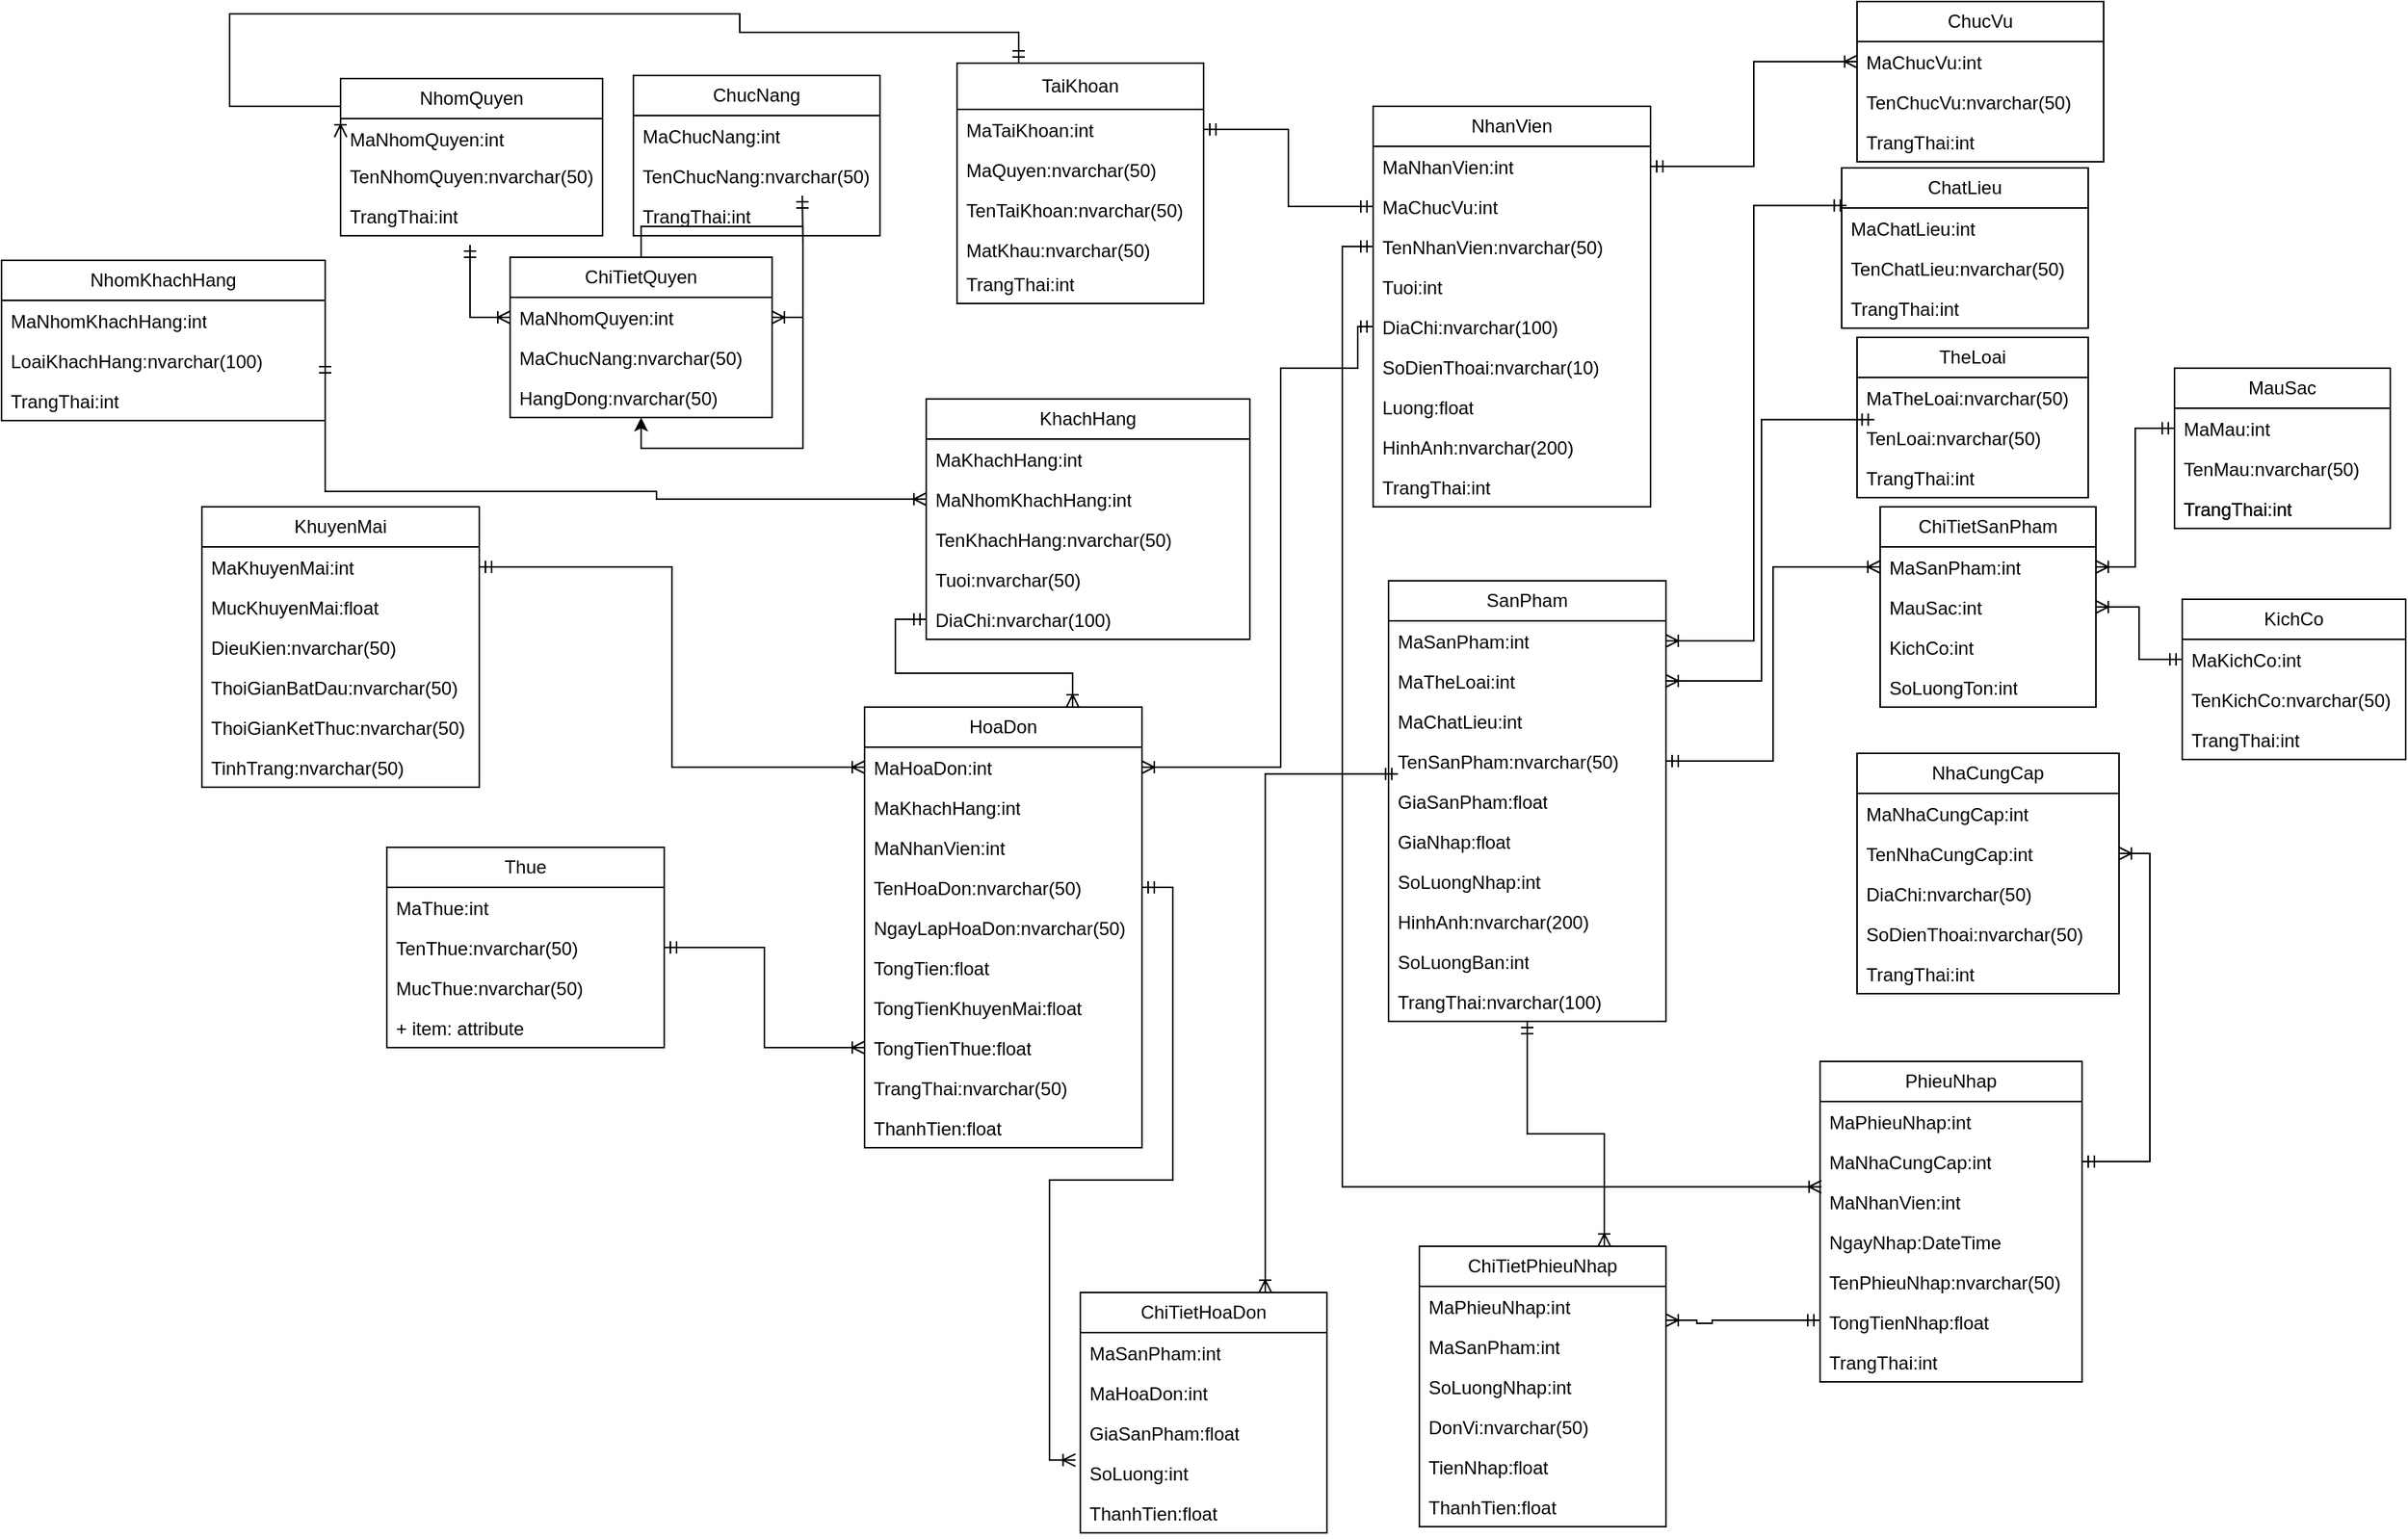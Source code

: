 <mxfile version="21.8.2" type="github">
  <diagram name="Trang-1" id="ebLVP_EeFep824AZLhWY">
    <mxGraphModel dx="1006" dy="559" grid="1" gridSize="10" guides="1" tooltips="1" connect="1" arrows="1" fold="1" page="1" pageScale="1" pageWidth="827" pageHeight="1169" math="0" shadow="0">
      <root>
        <mxCell id="0" />
        <mxCell id="1" parent="0" />
        <mxCell id="6RFZDff2Cd3n8iW6gW3c-8" value="NhomQuyen" style="swimlane;fontStyle=0;childLayout=stackLayout;horizontal=1;startSize=26;fillColor=none;horizontalStack=0;resizeParent=1;resizeParentMax=0;resizeLast=0;collapsible=1;marginBottom=0;whiteSpace=wrap;html=1;" parent="1" vertex="1">
          <mxGeometry x="520" y="52" width="170" height="102" as="geometry" />
        </mxCell>
        <mxCell id="6RFZDff2Cd3n8iW6gW3c-9" value="MaNhomQuyen:int" style="text;strokeColor=none;fillColor=none;align=left;verticalAlign=top;spacingLeft=4;spacingRight=4;overflow=hidden;rotatable=0;points=[[0,0.5],[1,0.5]];portConstraint=eastwest;whiteSpace=wrap;html=1;" parent="6RFZDff2Cd3n8iW6gW3c-8" vertex="1">
          <mxGeometry y="26" width="170" height="24" as="geometry" />
        </mxCell>
        <mxCell id="6RFZDff2Cd3n8iW6gW3c-10" value="TenNhomQuyen:nvarchar(50)" style="text;strokeColor=none;fillColor=none;align=left;verticalAlign=top;spacingLeft=4;spacingRight=4;overflow=hidden;rotatable=0;points=[[0,0.5],[1,0.5]];portConstraint=eastwest;whiteSpace=wrap;html=1;" parent="6RFZDff2Cd3n8iW6gW3c-8" vertex="1">
          <mxGeometry y="50" width="170" height="26" as="geometry" />
        </mxCell>
        <mxCell id="V6g9PhahtnZlQAdmNHOX-13" value="TrangThai:int" style="text;strokeColor=none;fillColor=none;align=left;verticalAlign=top;spacingLeft=4;spacingRight=4;overflow=hidden;rotatable=0;points=[[0,0.5],[1,0.5]];portConstraint=eastwest;whiteSpace=wrap;html=1;" vertex="1" parent="6RFZDff2Cd3n8iW6gW3c-8">
          <mxGeometry y="76" width="170" height="26" as="geometry" />
        </mxCell>
        <mxCell id="6RFZDff2Cd3n8iW6gW3c-12" value="ChucNang" style="swimlane;fontStyle=0;childLayout=stackLayout;horizontal=1;startSize=26;fillColor=none;horizontalStack=0;resizeParent=1;resizeParentMax=0;resizeLast=0;collapsible=1;marginBottom=0;whiteSpace=wrap;html=1;" parent="1" vertex="1">
          <mxGeometry x="710" y="50" width="160" height="104" as="geometry" />
        </mxCell>
        <mxCell id="6RFZDff2Cd3n8iW6gW3c-13" value="MaChucNang:int" style="text;strokeColor=none;fillColor=none;align=left;verticalAlign=top;spacingLeft=4;spacingRight=4;overflow=hidden;rotatable=0;points=[[0,0.5],[1,0.5]];portConstraint=eastwest;whiteSpace=wrap;html=1;" parent="6RFZDff2Cd3n8iW6gW3c-12" vertex="1">
          <mxGeometry y="26" width="160" height="26" as="geometry" />
        </mxCell>
        <mxCell id="6RFZDff2Cd3n8iW6gW3c-14" value="TenChucNang:nvarchar(50)" style="text;strokeColor=none;fillColor=none;align=left;verticalAlign=top;spacingLeft=4;spacingRight=4;overflow=hidden;rotatable=0;points=[[0,0.5],[1,0.5]];portConstraint=eastwest;whiteSpace=wrap;html=1;" parent="6RFZDff2Cd3n8iW6gW3c-12" vertex="1">
          <mxGeometry y="52" width="160" height="26" as="geometry" />
        </mxCell>
        <mxCell id="V6g9PhahtnZlQAdmNHOX-12" value="TrangThai:int" style="text;strokeColor=none;fillColor=none;align=left;verticalAlign=top;spacingLeft=4;spacingRight=4;overflow=hidden;rotatable=0;points=[[0,0.5],[1,0.5]];portConstraint=eastwest;whiteSpace=wrap;html=1;" vertex="1" parent="6RFZDff2Cd3n8iW6gW3c-12">
          <mxGeometry y="78" width="160" height="26" as="geometry" />
        </mxCell>
        <mxCell id="6RFZDff2Cd3n8iW6gW3c-16" value="ChiTietQuyen" style="swimlane;fontStyle=0;childLayout=stackLayout;horizontal=1;startSize=26;fillColor=none;horizontalStack=0;resizeParent=1;resizeParentMax=0;resizeLast=0;collapsible=1;marginBottom=0;whiteSpace=wrap;html=1;" parent="1" vertex="1">
          <mxGeometry x="630" y="168" width="170" height="104" as="geometry" />
        </mxCell>
        <mxCell id="6RFZDff2Cd3n8iW6gW3c-17" value="MaNhomQuyen:int" style="text;strokeColor=none;fillColor=none;align=left;verticalAlign=top;spacingLeft=4;spacingRight=4;overflow=hidden;rotatable=0;points=[[0,0.5],[1,0.5]];portConstraint=eastwest;whiteSpace=wrap;html=1;" parent="6RFZDff2Cd3n8iW6gW3c-16" vertex="1">
          <mxGeometry y="26" width="170" height="26" as="geometry" />
        </mxCell>
        <mxCell id="6RFZDff2Cd3n8iW6gW3c-18" value="MaChucNang:nvarchar(50)" style="text;strokeColor=none;fillColor=none;align=left;verticalAlign=top;spacingLeft=4;spacingRight=4;overflow=hidden;rotatable=0;points=[[0,0.5],[1,0.5]];portConstraint=eastwest;whiteSpace=wrap;html=1;" parent="6RFZDff2Cd3n8iW6gW3c-16" vertex="1">
          <mxGeometry y="52" width="170" height="26" as="geometry" />
        </mxCell>
        <mxCell id="uHs2JWFgq39b8XywON-e-51" value="HangDong:nvarchar(50)" style="text;strokeColor=none;fillColor=none;align=left;verticalAlign=top;spacingLeft=4;spacingRight=4;overflow=hidden;rotatable=0;points=[[0,0.5],[1,0.5]];portConstraint=eastwest;whiteSpace=wrap;html=1;" parent="6RFZDff2Cd3n8iW6gW3c-16" vertex="1">
          <mxGeometry y="78" width="170" height="26" as="geometry" />
        </mxCell>
        <mxCell id="6RFZDff2Cd3n8iW6gW3c-22" style="edgeStyle=orthogonalEdgeStyle;rounded=0;orthogonalLoop=1;jettySize=auto;html=1;exitX=0;exitY=0.5;exitDx=0;exitDy=0;startArrow=ERoneToMany;startFill=0;endArrow=ERmandOne;endFill=0;" parent="1" source="6RFZDff2Cd3n8iW6gW3c-17" edge="1">
          <mxGeometry relative="1" as="geometry">
            <mxPoint x="604" y="160" as="targetPoint" />
            <Array as="points">
              <mxPoint x="604" y="207" />
            </Array>
          </mxGeometry>
        </mxCell>
        <mxCell id="6RFZDff2Cd3n8iW6gW3c-23" style="edgeStyle=orthogonalEdgeStyle;rounded=0;orthogonalLoop=1;jettySize=auto;html=1;exitX=1;exitY=0.5;exitDx=0;exitDy=0;entryX=0.685;entryY=1;entryDx=0;entryDy=0;entryPerimeter=0;endArrow=ERmandOne;endFill=0;startArrow=ERoneToMany;startFill=0;" parent="1" source="6RFZDff2Cd3n8iW6gW3c-17" target="6RFZDff2Cd3n8iW6gW3c-14" edge="1">
          <mxGeometry relative="1" as="geometry" />
        </mxCell>
        <mxCell id="6RFZDff2Cd3n8iW6gW3c-29" value="TaiKhoan" style="swimlane;fontStyle=0;childLayout=stackLayout;horizontal=1;startSize=30;fillColor=none;horizontalStack=0;resizeParent=1;resizeParentMax=0;resizeLast=0;collapsible=1;marginBottom=0;whiteSpace=wrap;html=1;" parent="1" vertex="1">
          <mxGeometry x="920" y="42" width="160" height="156" as="geometry" />
        </mxCell>
        <mxCell id="6RFZDff2Cd3n8iW6gW3c-30" value="MaTaiKhoan:int" style="text;strokeColor=none;fillColor=none;align=left;verticalAlign=top;spacingLeft=4;spacingRight=4;overflow=hidden;rotatable=0;points=[[0,0.5],[1,0.5]];portConstraint=eastwest;whiteSpace=wrap;html=1;" parent="6RFZDff2Cd3n8iW6gW3c-29" vertex="1">
          <mxGeometry y="30" width="160" height="26" as="geometry" />
        </mxCell>
        <mxCell id="6RFZDff2Cd3n8iW6gW3c-34" value="MaQuyen:nvarchar(50)" style="text;strokeColor=none;fillColor=none;align=left;verticalAlign=top;spacingLeft=4;spacingRight=4;overflow=hidden;rotatable=0;points=[[0,0.5],[1,0.5]];portConstraint=eastwest;whiteSpace=wrap;html=1;" parent="6RFZDff2Cd3n8iW6gW3c-29" vertex="1">
          <mxGeometry y="56" width="160" height="26" as="geometry" />
        </mxCell>
        <mxCell id="6RFZDff2Cd3n8iW6gW3c-32" value="TenTaiKhoan:nvarchar(50)" style="text;strokeColor=none;fillColor=none;align=left;verticalAlign=top;spacingLeft=4;spacingRight=4;overflow=hidden;rotatable=0;points=[[0,0.5],[1,0.5]];portConstraint=eastwest;whiteSpace=wrap;html=1;" parent="6RFZDff2Cd3n8iW6gW3c-29" vertex="1">
          <mxGeometry y="82" width="160" height="26" as="geometry" />
        </mxCell>
        <mxCell id="6RFZDff2Cd3n8iW6gW3c-31" value="MatKhau:nvarchar(50)" style="text;strokeColor=none;fillColor=none;align=left;verticalAlign=top;spacingLeft=4;spacingRight=4;overflow=hidden;rotatable=0;points=[[0,0.5],[1,0.5]];portConstraint=eastwest;whiteSpace=wrap;html=1;" parent="6RFZDff2Cd3n8iW6gW3c-29" vertex="1">
          <mxGeometry y="108" width="160" height="22" as="geometry" />
        </mxCell>
        <mxCell id="6RFZDff2Cd3n8iW6gW3c-33" value="TrangThai:int" style="text;strokeColor=none;fillColor=none;align=left;verticalAlign=top;spacingLeft=4;spacingRight=4;overflow=hidden;rotatable=0;points=[[0,0.5],[1,0.5]];portConstraint=eastwest;whiteSpace=wrap;html=1;" parent="6RFZDff2Cd3n8iW6gW3c-29" vertex="1">
          <mxGeometry y="130" width="160" height="26" as="geometry" />
        </mxCell>
        <mxCell id="6RFZDff2Cd3n8iW6gW3c-35" style="edgeStyle=orthogonalEdgeStyle;rounded=0;orthogonalLoop=1;jettySize=auto;html=1;exitX=0;exitY=0.5;exitDx=0;exitDy=0;entryX=0.25;entryY=0;entryDx=0;entryDy=0;endArrow=ERmandOne;endFill=0;startArrow=ERoneToMany;startFill=0;" parent="1" source="6RFZDff2Cd3n8iW6gW3c-9" target="6RFZDff2Cd3n8iW6gW3c-29" edge="1">
          <mxGeometry relative="1" as="geometry">
            <Array as="points">
              <mxPoint x="448" y="70" />
              <mxPoint x="448" y="10" />
              <mxPoint x="779" y="10" />
              <mxPoint x="779" y="22" />
              <mxPoint x="960" y="22" />
            </Array>
          </mxGeometry>
        </mxCell>
        <mxCell id="6RFZDff2Cd3n8iW6gW3c-36" value="NhanVien" style="swimlane;fontStyle=0;childLayout=stackLayout;horizontal=1;startSize=26;fillColor=none;horizontalStack=0;resizeParent=1;resizeParentMax=0;resizeLast=0;collapsible=1;marginBottom=0;whiteSpace=wrap;html=1;" parent="1" vertex="1">
          <mxGeometry x="1190" y="70" width="180" height="260" as="geometry" />
        </mxCell>
        <mxCell id="6RFZDff2Cd3n8iW6gW3c-37" value="MaNhanVien:int" style="text;strokeColor=none;fillColor=none;align=left;verticalAlign=top;spacingLeft=4;spacingRight=4;overflow=hidden;rotatable=0;points=[[0,0.5],[1,0.5]];portConstraint=eastwest;whiteSpace=wrap;html=1;" parent="6RFZDff2Cd3n8iW6gW3c-36" vertex="1">
          <mxGeometry y="26" width="180" height="26" as="geometry" />
        </mxCell>
        <mxCell id="6RFZDff2Cd3n8iW6gW3c-48" value="MaChucVu:int" style="text;strokeColor=none;fillColor=none;align=left;verticalAlign=top;spacingLeft=4;spacingRight=4;overflow=hidden;rotatable=0;points=[[0,0.5],[1,0.5]];portConstraint=eastwest;whiteSpace=wrap;html=1;" parent="6RFZDff2Cd3n8iW6gW3c-36" vertex="1">
          <mxGeometry y="52" width="180" height="26" as="geometry" />
        </mxCell>
        <mxCell id="6RFZDff2Cd3n8iW6gW3c-39" value="TenNhanVien:nvarchar(50)" style="text;strokeColor=none;fillColor=none;align=left;verticalAlign=top;spacingLeft=4;spacingRight=4;overflow=hidden;rotatable=0;points=[[0,0.5],[1,0.5]];portConstraint=eastwest;whiteSpace=wrap;html=1;" parent="6RFZDff2Cd3n8iW6gW3c-36" vertex="1">
          <mxGeometry y="78" width="180" height="26" as="geometry" />
        </mxCell>
        <mxCell id="6RFZDff2Cd3n8iW6gW3c-40" value="Tuoi:int" style="text;strokeColor=none;fillColor=none;align=left;verticalAlign=top;spacingLeft=4;spacingRight=4;overflow=hidden;rotatable=0;points=[[0,0.5],[1,0.5]];portConstraint=eastwest;whiteSpace=wrap;html=1;" parent="6RFZDff2Cd3n8iW6gW3c-36" vertex="1">
          <mxGeometry y="104" width="180" height="26" as="geometry" />
        </mxCell>
        <mxCell id="6RFZDff2Cd3n8iW6gW3c-41" value="DiaChi:nvarchar(100)" style="text;strokeColor=none;fillColor=none;align=left;verticalAlign=top;spacingLeft=4;spacingRight=4;overflow=hidden;rotatable=0;points=[[0,0.5],[1,0.5]];portConstraint=eastwest;whiteSpace=wrap;html=1;" parent="6RFZDff2Cd3n8iW6gW3c-36" vertex="1">
          <mxGeometry y="130" width="180" height="26" as="geometry" />
        </mxCell>
        <mxCell id="6RFZDff2Cd3n8iW6gW3c-42" value="SoDienThoai:nvarchar(10)" style="text;strokeColor=none;fillColor=none;align=left;verticalAlign=top;spacingLeft=4;spacingRight=4;overflow=hidden;rotatable=0;points=[[0,0.5],[1,0.5]];portConstraint=eastwest;whiteSpace=wrap;html=1;" parent="6RFZDff2Cd3n8iW6gW3c-36" vertex="1">
          <mxGeometry y="156" width="180" height="26" as="geometry" />
        </mxCell>
        <mxCell id="6RFZDff2Cd3n8iW6gW3c-43" value="Luong:float" style="text;strokeColor=none;fillColor=none;align=left;verticalAlign=top;spacingLeft=4;spacingRight=4;overflow=hidden;rotatable=0;points=[[0,0.5],[1,0.5]];portConstraint=eastwest;whiteSpace=wrap;html=1;" parent="6RFZDff2Cd3n8iW6gW3c-36" vertex="1">
          <mxGeometry y="182" width="180" height="26" as="geometry" />
        </mxCell>
        <mxCell id="uHs2JWFgq39b8XywON-e-56" value="HinhAnh:nvarchar(200)" style="text;strokeColor=none;fillColor=none;align=left;verticalAlign=top;spacingLeft=4;spacingRight=4;overflow=hidden;rotatable=0;points=[[0,0.5],[1,0.5]];portConstraint=eastwest;whiteSpace=wrap;html=1;" parent="6RFZDff2Cd3n8iW6gW3c-36" vertex="1">
          <mxGeometry y="208" width="180" height="26" as="geometry" />
        </mxCell>
        <mxCell id="V6g9PhahtnZlQAdmNHOX-11" value="TrangThai:int" style="text;strokeColor=none;fillColor=none;align=left;verticalAlign=top;spacingLeft=4;spacingRight=4;overflow=hidden;rotatable=0;points=[[0,0.5],[1,0.5]];portConstraint=eastwest;whiteSpace=wrap;html=1;" vertex="1" parent="6RFZDff2Cd3n8iW6gW3c-36">
          <mxGeometry y="234" width="180" height="26" as="geometry" />
        </mxCell>
        <mxCell id="6RFZDff2Cd3n8iW6gW3c-44" value="ChucVu" style="swimlane;fontStyle=0;childLayout=stackLayout;horizontal=1;startSize=26;fillColor=none;horizontalStack=0;resizeParent=1;resizeParentMax=0;resizeLast=0;collapsible=1;marginBottom=0;whiteSpace=wrap;html=1;" parent="1" vertex="1">
          <mxGeometry x="1504" y="2" width="160" height="104" as="geometry" />
        </mxCell>
        <mxCell id="6RFZDff2Cd3n8iW6gW3c-45" value="MaChucVu:int" style="text;strokeColor=none;fillColor=none;align=left;verticalAlign=top;spacingLeft=4;spacingRight=4;overflow=hidden;rotatable=0;points=[[0,0.5],[1,0.5]];portConstraint=eastwest;whiteSpace=wrap;html=1;" parent="6RFZDff2Cd3n8iW6gW3c-44" vertex="1">
          <mxGeometry y="26" width="160" height="26" as="geometry" />
        </mxCell>
        <mxCell id="6RFZDff2Cd3n8iW6gW3c-46" value="TenChucVu:nvarchar(50)" style="text;strokeColor=none;fillColor=none;align=left;verticalAlign=top;spacingLeft=4;spacingRight=4;overflow=hidden;rotatable=0;points=[[0,0.5],[1,0.5]];portConstraint=eastwest;whiteSpace=wrap;html=1;" parent="6RFZDff2Cd3n8iW6gW3c-44" vertex="1">
          <mxGeometry y="52" width="160" height="26" as="geometry" />
        </mxCell>
        <mxCell id="V6g9PhahtnZlQAdmNHOX-8" value="TrangThai:int" style="text;strokeColor=none;fillColor=none;align=left;verticalAlign=top;spacingLeft=4;spacingRight=4;overflow=hidden;rotatable=0;points=[[0,0.5],[1,0.5]];portConstraint=eastwest;whiteSpace=wrap;html=1;" vertex="1" parent="6RFZDff2Cd3n8iW6gW3c-44">
          <mxGeometry y="78" width="160" height="26" as="geometry" />
        </mxCell>
        <mxCell id="6RFZDff2Cd3n8iW6gW3c-49" style="edgeStyle=orthogonalEdgeStyle;rounded=0;orthogonalLoop=1;jettySize=auto;html=1;exitX=1;exitY=0.5;exitDx=0;exitDy=0;startArrow=ERmandOne;startFill=0;endArrow=ERmandOne;endFill=0;" parent="1" source="6RFZDff2Cd3n8iW6gW3c-30" target="6RFZDff2Cd3n8iW6gW3c-48" edge="1">
          <mxGeometry relative="1" as="geometry" />
        </mxCell>
        <mxCell id="6RFZDff2Cd3n8iW6gW3c-50" value="KhachHang" style="swimlane;fontStyle=0;childLayout=stackLayout;horizontal=1;startSize=26;fillColor=none;horizontalStack=0;resizeParent=1;resizeParentMax=0;resizeLast=0;collapsible=1;marginBottom=0;whiteSpace=wrap;html=1;" parent="1" vertex="1">
          <mxGeometry x="900" y="260" width="210" height="156" as="geometry" />
        </mxCell>
        <mxCell id="6RFZDff2Cd3n8iW6gW3c-51" value="MaKhachHang:int" style="text;strokeColor=none;fillColor=none;align=left;verticalAlign=top;spacingLeft=4;spacingRight=4;overflow=hidden;rotatable=0;points=[[0,0.5],[1,0.5]];portConstraint=eastwest;whiteSpace=wrap;html=1;" parent="6RFZDff2Cd3n8iW6gW3c-50" vertex="1">
          <mxGeometry y="26" width="210" height="26" as="geometry" />
        </mxCell>
        <mxCell id="uHs2JWFgq39b8XywON-e-99" value="MaNhomKhachHang:int" style="text;strokeColor=none;fillColor=none;align=left;verticalAlign=top;spacingLeft=4;spacingRight=4;overflow=hidden;rotatable=0;points=[[0,0.5],[1,0.5]];portConstraint=eastwest;whiteSpace=wrap;html=1;" parent="6RFZDff2Cd3n8iW6gW3c-50" vertex="1">
          <mxGeometry y="52" width="210" height="26" as="geometry" />
        </mxCell>
        <mxCell id="6RFZDff2Cd3n8iW6gW3c-52" value="TenKhachHang:nvarchar(50)" style="text;strokeColor=none;fillColor=none;align=left;verticalAlign=top;spacingLeft=4;spacingRight=4;overflow=hidden;rotatable=0;points=[[0,0.5],[1,0.5]];portConstraint=eastwest;whiteSpace=wrap;html=1;" parent="6RFZDff2Cd3n8iW6gW3c-50" vertex="1">
          <mxGeometry y="78" width="210" height="26" as="geometry" />
        </mxCell>
        <mxCell id="6RFZDff2Cd3n8iW6gW3c-53" value="Tuoi:nvarchar(50)" style="text;strokeColor=none;fillColor=none;align=left;verticalAlign=top;spacingLeft=4;spacingRight=4;overflow=hidden;rotatable=0;points=[[0,0.5],[1,0.5]];portConstraint=eastwest;whiteSpace=wrap;html=1;" parent="6RFZDff2Cd3n8iW6gW3c-50" vertex="1">
          <mxGeometry y="104" width="210" height="26" as="geometry" />
        </mxCell>
        <mxCell id="6RFZDff2Cd3n8iW6gW3c-55" value="DiaChi:nvarchar(100)" style="text;strokeColor=none;fillColor=none;align=left;verticalAlign=top;spacingLeft=4;spacingRight=4;overflow=hidden;rotatable=0;points=[[0,0.5],[1,0.5]];portConstraint=eastwest;whiteSpace=wrap;html=1;" parent="6RFZDff2Cd3n8iW6gW3c-50" vertex="1">
          <mxGeometry y="130" width="210" height="26" as="geometry" />
        </mxCell>
        <mxCell id="6RFZDff2Cd3n8iW6gW3c-58" style="edgeStyle=orthogonalEdgeStyle;rounded=0;orthogonalLoop=1;jettySize=auto;html=1;exitX=1;exitY=0.5;exitDx=0;exitDy=0;entryX=0;entryY=0.5;entryDx=0;entryDy=0;startArrow=ERmandOne;startFill=0;endArrow=ERoneToMany;endFill=0;" parent="1" source="6RFZDff2Cd3n8iW6gW3c-37" target="6RFZDff2Cd3n8iW6gW3c-45" edge="1">
          <mxGeometry relative="1" as="geometry" />
        </mxCell>
        <mxCell id="6RFZDff2Cd3n8iW6gW3c-59" value="TheLoai" style="swimlane;fontStyle=0;childLayout=stackLayout;horizontal=1;startSize=26;fillColor=none;horizontalStack=0;resizeParent=1;resizeParentMax=0;resizeLast=0;collapsible=1;marginBottom=0;whiteSpace=wrap;html=1;" parent="1" vertex="1">
          <mxGeometry x="1504" y="220" width="150" height="104" as="geometry" />
        </mxCell>
        <mxCell id="6RFZDff2Cd3n8iW6gW3c-60" value="MaTheLoai:nvarchar(50)" style="text;strokeColor=none;fillColor=none;align=left;verticalAlign=top;spacingLeft=4;spacingRight=4;overflow=hidden;rotatable=0;points=[[0,0.5],[1,0.5]];portConstraint=eastwest;whiteSpace=wrap;html=1;" parent="6RFZDff2Cd3n8iW6gW3c-59" vertex="1">
          <mxGeometry y="26" width="150" height="26" as="geometry" />
        </mxCell>
        <mxCell id="6RFZDff2Cd3n8iW6gW3c-61" value="TenLoai:nvarchar(50)" style="text;strokeColor=none;fillColor=none;align=left;verticalAlign=top;spacingLeft=4;spacingRight=4;overflow=hidden;rotatable=0;points=[[0,0.5],[1,0.5]];portConstraint=eastwest;whiteSpace=wrap;html=1;" parent="6RFZDff2Cd3n8iW6gW3c-59" vertex="1">
          <mxGeometry y="52" width="150" height="26" as="geometry" />
        </mxCell>
        <mxCell id="V6g9PhahtnZlQAdmNHOX-10" value="TrangThai:int" style="text;strokeColor=none;fillColor=none;align=left;verticalAlign=top;spacingLeft=4;spacingRight=4;overflow=hidden;rotatable=0;points=[[0,0.5],[1,0.5]];portConstraint=eastwest;whiteSpace=wrap;html=1;" vertex="1" parent="6RFZDff2Cd3n8iW6gW3c-59">
          <mxGeometry y="78" width="150" height="26" as="geometry" />
        </mxCell>
        <mxCell id="6RFZDff2Cd3n8iW6gW3c-63" value="SanPham" style="swimlane;fontStyle=0;childLayout=stackLayout;horizontal=1;startSize=26;fillColor=none;horizontalStack=0;resizeParent=1;resizeParentMax=0;resizeLast=0;collapsible=1;marginBottom=0;whiteSpace=wrap;html=1;" parent="1" vertex="1">
          <mxGeometry x="1200" y="378" width="180" height="286" as="geometry" />
        </mxCell>
        <mxCell id="6RFZDff2Cd3n8iW6gW3c-64" value="MaSanPham:int" style="text;strokeColor=none;fillColor=none;align=left;verticalAlign=top;spacingLeft=4;spacingRight=4;overflow=hidden;rotatable=0;points=[[0,0.5],[1,0.5]];portConstraint=eastwest;whiteSpace=wrap;html=1;" parent="6RFZDff2Cd3n8iW6gW3c-63" vertex="1">
          <mxGeometry y="26" width="180" height="26" as="geometry" />
        </mxCell>
        <mxCell id="6RFZDff2Cd3n8iW6gW3c-65" value="MaTheLoai:int" style="text;strokeColor=none;fillColor=none;align=left;verticalAlign=top;spacingLeft=4;spacingRight=4;overflow=hidden;rotatable=0;points=[[0,0.5],[1,0.5]];portConstraint=eastwest;whiteSpace=wrap;html=1;" parent="6RFZDff2Cd3n8iW6gW3c-63" vertex="1">
          <mxGeometry y="52" width="180" height="26" as="geometry" />
        </mxCell>
        <mxCell id="Vawp8wsuxHvqNQ8URaEr-20" value="MaChatLieu:int" style="text;strokeColor=none;fillColor=none;align=left;verticalAlign=top;spacingLeft=4;spacingRight=4;overflow=hidden;rotatable=0;points=[[0,0.5],[1,0.5]];portConstraint=eastwest;whiteSpace=wrap;html=1;" parent="6RFZDff2Cd3n8iW6gW3c-63" vertex="1">
          <mxGeometry y="78" width="180" height="26" as="geometry" />
        </mxCell>
        <mxCell id="6RFZDff2Cd3n8iW6gW3c-84" value="TenSanPham:nvarchar(50)" style="text;strokeColor=none;fillColor=none;align=left;verticalAlign=top;spacingLeft=4;spacingRight=4;overflow=hidden;rotatable=0;points=[[0,0.5],[1,0.5]];portConstraint=eastwest;whiteSpace=wrap;html=1;" parent="6RFZDff2Cd3n8iW6gW3c-63" vertex="1">
          <mxGeometry y="104" width="180" height="26" as="geometry" />
        </mxCell>
        <mxCell id="6RFZDff2Cd3n8iW6gW3c-85" value="GiaSanPham:float" style="text;strokeColor=none;fillColor=none;align=left;verticalAlign=top;spacingLeft=4;spacingRight=4;overflow=hidden;rotatable=0;points=[[0,0.5],[1,0.5]];portConstraint=eastwest;whiteSpace=wrap;html=1;" parent="6RFZDff2Cd3n8iW6gW3c-63" vertex="1">
          <mxGeometry y="130" width="180" height="26" as="geometry" />
        </mxCell>
        <mxCell id="uHs2JWFgq39b8XywON-e-39" value="GiaNhap:float&lt;br&gt;" style="text;strokeColor=none;fillColor=none;align=left;verticalAlign=top;spacingLeft=4;spacingRight=4;overflow=hidden;rotatable=0;points=[[0,0.5],[1,0.5]];portConstraint=eastwest;whiteSpace=wrap;html=1;" parent="6RFZDff2Cd3n8iW6gW3c-63" vertex="1">
          <mxGeometry y="156" width="180" height="26" as="geometry" />
        </mxCell>
        <mxCell id="6RFZDff2Cd3n8iW6gW3c-86" value="SoLuongNhap:int" style="text;strokeColor=none;fillColor=none;align=left;verticalAlign=top;spacingLeft=4;spacingRight=4;overflow=hidden;rotatable=0;points=[[0,0.5],[1,0.5]];portConstraint=eastwest;whiteSpace=wrap;html=1;" parent="6RFZDff2Cd3n8iW6gW3c-63" vertex="1">
          <mxGeometry y="182" width="180" height="26" as="geometry" />
        </mxCell>
        <mxCell id="uHs2JWFgq39b8XywON-e-55" value="HinhAnh:nvarchar(200)" style="text;strokeColor=none;fillColor=none;align=left;verticalAlign=top;spacingLeft=4;spacingRight=4;overflow=hidden;rotatable=0;points=[[0,0.5],[1,0.5]];portConstraint=eastwest;whiteSpace=wrap;html=1;" parent="6RFZDff2Cd3n8iW6gW3c-63" vertex="1">
          <mxGeometry y="208" width="180" height="26" as="geometry" />
        </mxCell>
        <mxCell id="6RFZDff2Cd3n8iW6gW3c-88" value="SoLuongBan:int" style="text;strokeColor=none;fillColor=none;align=left;verticalAlign=top;spacingLeft=4;spacingRight=4;overflow=hidden;rotatable=0;points=[[0,0.5],[1,0.5]];portConstraint=eastwest;whiteSpace=wrap;html=1;" parent="6RFZDff2Cd3n8iW6gW3c-63" vertex="1">
          <mxGeometry y="234" width="180" height="26" as="geometry" />
        </mxCell>
        <mxCell id="uHs2JWFgq39b8XywON-e-42" value="TrangThai:nvarchar(100)" style="text;strokeColor=none;fillColor=none;align=left;verticalAlign=top;spacingLeft=4;spacingRight=4;overflow=hidden;rotatable=0;points=[[0,0.5],[1,0.5]];portConstraint=eastwest;whiteSpace=wrap;html=1;" parent="6RFZDff2Cd3n8iW6gW3c-63" vertex="1">
          <mxGeometry y="260" width="180" height="26" as="geometry" />
        </mxCell>
        <mxCell id="6RFZDff2Cd3n8iW6gW3c-71" value="ChatLieu" style="swimlane;fontStyle=0;childLayout=stackLayout;horizontal=1;startSize=26;fillColor=none;horizontalStack=0;resizeParent=1;resizeParentMax=0;resizeLast=0;collapsible=1;marginBottom=0;whiteSpace=wrap;html=1;" parent="1" vertex="1">
          <mxGeometry x="1494" y="110" width="160" height="104" as="geometry" />
        </mxCell>
        <mxCell id="6RFZDff2Cd3n8iW6gW3c-72" value="MaChatLieu:int" style="text;strokeColor=none;fillColor=none;align=left;verticalAlign=top;spacingLeft=4;spacingRight=4;overflow=hidden;rotatable=0;points=[[0,0.5],[1,0.5]];portConstraint=eastwest;whiteSpace=wrap;html=1;" parent="6RFZDff2Cd3n8iW6gW3c-71" vertex="1">
          <mxGeometry y="26" width="160" height="26" as="geometry" />
        </mxCell>
        <mxCell id="6RFZDff2Cd3n8iW6gW3c-73" value="TenChatLieu:nvarchar(50)" style="text;strokeColor=none;fillColor=none;align=left;verticalAlign=top;spacingLeft=4;spacingRight=4;overflow=hidden;rotatable=0;points=[[0,0.5],[1,0.5]];portConstraint=eastwest;whiteSpace=wrap;html=1;" parent="6RFZDff2Cd3n8iW6gW3c-71" vertex="1">
          <mxGeometry y="52" width="160" height="26" as="geometry" />
        </mxCell>
        <mxCell id="V6g9PhahtnZlQAdmNHOX-9" value="TrangThai:int" style="text;strokeColor=none;fillColor=none;align=left;verticalAlign=top;spacingLeft=4;spacingRight=4;overflow=hidden;rotatable=0;points=[[0,0.5],[1,0.5]];portConstraint=eastwest;whiteSpace=wrap;html=1;" vertex="1" parent="6RFZDff2Cd3n8iW6gW3c-71">
          <mxGeometry y="78" width="160" height="26" as="geometry" />
        </mxCell>
        <mxCell id="6RFZDff2Cd3n8iW6gW3c-75" style="edgeStyle=orthogonalEdgeStyle;rounded=0;orthogonalLoop=1;jettySize=auto;html=1;exitX=1;exitY=0.5;exitDx=0;exitDy=0;entryX=0.02;entryY=-0.062;entryDx=0;entryDy=0;entryPerimeter=0;startArrow=ERoneToMany;startFill=0;endArrow=ERmandOne;endFill=0;" parent="1" source="6RFZDff2Cd3n8iW6gW3c-64" target="6RFZDff2Cd3n8iW6gW3c-72" edge="1">
          <mxGeometry relative="1" as="geometry" />
        </mxCell>
        <mxCell id="6RFZDff2Cd3n8iW6gW3c-76" style="edgeStyle=orthogonalEdgeStyle;rounded=0;orthogonalLoop=1;jettySize=auto;html=1;exitX=1;exitY=0.5;exitDx=0;exitDy=0;entryX=0.075;entryY=0.054;entryDx=0;entryDy=0;entryPerimeter=0;startArrow=ERoneToMany;startFill=0;endArrow=ERmandOne;endFill=0;" parent="1" source="6RFZDff2Cd3n8iW6gW3c-65" target="6RFZDff2Cd3n8iW6gW3c-61" edge="1">
          <mxGeometry relative="1" as="geometry" />
        </mxCell>
        <mxCell id="6RFZDff2Cd3n8iW6gW3c-78" value="KichCo" style="swimlane;fontStyle=0;childLayout=stackLayout;horizontal=1;startSize=26;fillColor=none;horizontalStack=0;resizeParent=1;resizeParentMax=0;resizeLast=0;collapsible=1;marginBottom=0;whiteSpace=wrap;html=1;" parent="1" vertex="1">
          <mxGeometry x="1715" y="390" width="145" height="104" as="geometry" />
        </mxCell>
        <mxCell id="6RFZDff2Cd3n8iW6gW3c-79" value="MaKichCo:int" style="text;strokeColor=none;fillColor=none;align=left;verticalAlign=top;spacingLeft=4;spacingRight=4;overflow=hidden;rotatable=0;points=[[0,0.5],[1,0.5]];portConstraint=eastwest;whiteSpace=wrap;html=1;" parent="6RFZDff2Cd3n8iW6gW3c-78" vertex="1">
          <mxGeometry y="26" width="145" height="26" as="geometry" />
        </mxCell>
        <mxCell id="6RFZDff2Cd3n8iW6gW3c-80" value="TenKichCo:nvarchar(50)" style="text;strokeColor=none;fillColor=none;align=left;verticalAlign=top;spacingLeft=4;spacingRight=4;overflow=hidden;rotatable=0;points=[[0,0.5],[1,0.5]];portConstraint=eastwest;whiteSpace=wrap;html=1;" parent="6RFZDff2Cd3n8iW6gW3c-78" vertex="1">
          <mxGeometry y="52" width="145" height="26" as="geometry" />
        </mxCell>
        <mxCell id="V6g9PhahtnZlQAdmNHOX-4" value="TrangThai:int" style="text;strokeColor=none;fillColor=none;align=left;verticalAlign=top;spacingLeft=4;spacingRight=4;overflow=hidden;rotatable=0;points=[[0,0.5],[1,0.5]];portConstraint=eastwest;whiteSpace=wrap;html=1;" vertex="1" parent="6RFZDff2Cd3n8iW6gW3c-78">
          <mxGeometry y="78" width="145" height="26" as="geometry" />
        </mxCell>
        <mxCell id="6RFZDff2Cd3n8iW6gW3c-89" value="NhaCungCap" style="swimlane;fontStyle=0;childLayout=stackLayout;horizontal=1;startSize=26;fillColor=none;horizontalStack=0;resizeParent=1;resizeParentMax=0;resizeLast=0;collapsible=1;marginBottom=0;whiteSpace=wrap;html=1;" parent="1" vertex="1">
          <mxGeometry x="1504" y="490" width="170" height="156" as="geometry" />
        </mxCell>
        <mxCell id="6RFZDff2Cd3n8iW6gW3c-90" value="MaNhaCungCap:int" style="text;strokeColor=none;fillColor=none;align=left;verticalAlign=top;spacingLeft=4;spacingRight=4;overflow=hidden;rotatable=0;points=[[0,0.5],[1,0.5]];portConstraint=eastwest;whiteSpace=wrap;html=1;" parent="6RFZDff2Cd3n8iW6gW3c-89" vertex="1">
          <mxGeometry y="26" width="170" height="26" as="geometry" />
        </mxCell>
        <mxCell id="6RFZDff2Cd3n8iW6gW3c-91" value="TenNhaCungCap:int" style="text;strokeColor=none;fillColor=none;align=left;verticalAlign=top;spacingLeft=4;spacingRight=4;overflow=hidden;rotatable=0;points=[[0,0.5],[1,0.5]];portConstraint=eastwest;whiteSpace=wrap;html=1;" parent="6RFZDff2Cd3n8iW6gW3c-89" vertex="1">
          <mxGeometry y="52" width="170" height="26" as="geometry" />
        </mxCell>
        <mxCell id="6RFZDff2Cd3n8iW6gW3c-93" value="DiaChi:nvarchar(50)" style="text;strokeColor=none;fillColor=none;align=left;verticalAlign=top;spacingLeft=4;spacingRight=4;overflow=hidden;rotatable=0;points=[[0,0.5],[1,0.5]];portConstraint=eastwest;whiteSpace=wrap;html=1;" parent="6RFZDff2Cd3n8iW6gW3c-89" vertex="1">
          <mxGeometry y="78" width="170" height="26" as="geometry" />
        </mxCell>
        <mxCell id="6RFZDff2Cd3n8iW6gW3c-92" value="SoDienThoai:nvarchar(50)" style="text;strokeColor=none;fillColor=none;align=left;verticalAlign=top;spacingLeft=4;spacingRight=4;overflow=hidden;rotatable=0;points=[[0,0.5],[1,0.5]];portConstraint=eastwest;whiteSpace=wrap;html=1;" parent="6RFZDff2Cd3n8iW6gW3c-89" vertex="1">
          <mxGeometry y="104" width="170" height="26" as="geometry" />
        </mxCell>
        <mxCell id="V6g9PhahtnZlQAdmNHOX-5" value="TrangThai:int" style="text;strokeColor=none;fillColor=none;align=left;verticalAlign=top;spacingLeft=4;spacingRight=4;overflow=hidden;rotatable=0;points=[[0,0.5],[1,0.5]];portConstraint=eastwest;whiteSpace=wrap;html=1;" vertex="1" parent="6RFZDff2Cd3n8iW6gW3c-89">
          <mxGeometry y="130" width="170" height="26" as="geometry" />
        </mxCell>
        <mxCell id="6RFZDff2Cd3n8iW6gW3c-94" value="PhieuNhap" style="swimlane;fontStyle=0;childLayout=stackLayout;horizontal=1;startSize=26;fillColor=none;horizontalStack=0;resizeParent=1;resizeParentMax=0;resizeLast=0;collapsible=1;marginBottom=0;whiteSpace=wrap;html=1;" parent="1" vertex="1">
          <mxGeometry x="1480" y="690" width="170" height="208" as="geometry" />
        </mxCell>
        <mxCell id="6RFZDff2Cd3n8iW6gW3c-95" value="MaPhieuNhap:int" style="text;strokeColor=none;fillColor=none;align=left;verticalAlign=top;spacingLeft=4;spacingRight=4;overflow=hidden;rotatable=0;points=[[0,0.5],[1,0.5]];portConstraint=eastwest;whiteSpace=wrap;html=1;" parent="6RFZDff2Cd3n8iW6gW3c-94" vertex="1">
          <mxGeometry y="26" width="170" height="26" as="geometry" />
        </mxCell>
        <mxCell id="6RFZDff2Cd3n8iW6gW3c-96" value="MaNhaCungCap:int" style="text;strokeColor=none;fillColor=none;align=left;verticalAlign=top;spacingLeft=4;spacingRight=4;overflow=hidden;rotatable=0;points=[[0,0.5],[1,0.5]];portConstraint=eastwest;whiteSpace=wrap;html=1;" parent="6RFZDff2Cd3n8iW6gW3c-94" vertex="1">
          <mxGeometry y="52" width="170" height="26" as="geometry" />
        </mxCell>
        <mxCell id="6RFZDff2Cd3n8iW6gW3c-97" value="MaNhanVien:int" style="text;strokeColor=none;fillColor=none;align=left;verticalAlign=top;spacingLeft=4;spacingRight=4;overflow=hidden;rotatable=0;points=[[0,0.5],[1,0.5]];portConstraint=eastwest;whiteSpace=wrap;html=1;" parent="6RFZDff2Cd3n8iW6gW3c-94" vertex="1">
          <mxGeometry y="78" width="170" height="26" as="geometry" />
        </mxCell>
        <mxCell id="6RFZDff2Cd3n8iW6gW3c-100" value="NgayNhap:DateTime" style="text;strokeColor=none;fillColor=none;align=left;verticalAlign=top;spacingLeft=4;spacingRight=4;overflow=hidden;rotatable=0;points=[[0,0.5],[1,0.5]];portConstraint=eastwest;whiteSpace=wrap;html=1;" parent="6RFZDff2Cd3n8iW6gW3c-94" vertex="1">
          <mxGeometry y="104" width="170" height="26" as="geometry" />
        </mxCell>
        <mxCell id="6RFZDff2Cd3n8iW6gW3c-101" value="TenPhieuNhap:nvarchar(50)" style="text;strokeColor=none;fillColor=none;align=left;verticalAlign=top;spacingLeft=4;spacingRight=4;overflow=hidden;rotatable=0;points=[[0,0.5],[1,0.5]];portConstraint=eastwest;whiteSpace=wrap;html=1;" parent="6RFZDff2Cd3n8iW6gW3c-94" vertex="1">
          <mxGeometry y="130" width="170" height="26" as="geometry" />
        </mxCell>
        <mxCell id="6RFZDff2Cd3n8iW6gW3c-112" value="TongTienNhap:float" style="text;strokeColor=none;fillColor=none;align=left;verticalAlign=top;spacingLeft=4;spacingRight=4;overflow=hidden;rotatable=0;points=[[0,0.5],[1,0.5]];portConstraint=eastwest;whiteSpace=wrap;html=1;" parent="6RFZDff2Cd3n8iW6gW3c-94" vertex="1">
          <mxGeometry y="156" width="170" height="26" as="geometry" />
        </mxCell>
        <mxCell id="V6g9PhahtnZlQAdmNHOX-6" value="TrangThai:int" style="text;strokeColor=none;fillColor=none;align=left;verticalAlign=top;spacingLeft=4;spacingRight=4;overflow=hidden;rotatable=0;points=[[0,0.5],[1,0.5]];portConstraint=eastwest;whiteSpace=wrap;html=1;" vertex="1" parent="6RFZDff2Cd3n8iW6gW3c-94">
          <mxGeometry y="182" width="170" height="26" as="geometry" />
        </mxCell>
        <mxCell id="6RFZDff2Cd3n8iW6gW3c-98" style="edgeStyle=orthogonalEdgeStyle;rounded=0;orthogonalLoop=1;jettySize=auto;html=1;exitX=1;exitY=0.5;exitDx=0;exitDy=0;startArrow=ERoneToMany;startFill=0;endArrow=ERmandOne;endFill=0;" parent="1" source="6RFZDff2Cd3n8iW6gW3c-91" target="6RFZDff2Cd3n8iW6gW3c-96" edge="1">
          <mxGeometry relative="1" as="geometry" />
        </mxCell>
        <mxCell id="6RFZDff2Cd3n8iW6gW3c-99" style="edgeStyle=orthogonalEdgeStyle;rounded=0;orthogonalLoop=1;jettySize=auto;html=1;exitX=0;exitY=0.5;exitDx=0;exitDy=0;entryX=0.005;entryY=0.13;entryDx=0;entryDy=0;entryPerimeter=0;startArrow=ERmandOne;startFill=0;endArrow=ERoneToMany;endFill=0;" parent="1" source="6RFZDff2Cd3n8iW6gW3c-39" target="6RFZDff2Cd3n8iW6gW3c-97" edge="1">
          <mxGeometry relative="1" as="geometry" />
        </mxCell>
        <mxCell id="uHs2JWFgq39b8XywON-e-34" style="edgeStyle=orthogonalEdgeStyle;rounded=0;orthogonalLoop=1;jettySize=auto;html=1;exitX=0.75;exitY=0;exitDx=0;exitDy=0;entryX=0.5;entryY=1;entryDx=0;entryDy=0;startArrow=ERoneToMany;startFill=0;endArrow=ERmandOne;endFill=0;" parent="1" source="jPV6cfnG6z42-FubY8gx-7" target="6RFZDff2Cd3n8iW6gW3c-63" edge="1">
          <mxGeometry relative="1" as="geometry" />
        </mxCell>
        <mxCell id="jPV6cfnG6z42-FubY8gx-7" value="ChiTietPhieuNhap" style="swimlane;fontStyle=0;childLayout=stackLayout;horizontal=1;startSize=26;fillColor=none;horizontalStack=0;resizeParent=1;resizeParentMax=0;resizeLast=0;collapsible=1;marginBottom=0;whiteSpace=wrap;html=1;" parent="1" vertex="1">
          <mxGeometry x="1220" y="810" width="160" height="182" as="geometry" />
        </mxCell>
        <mxCell id="jPV6cfnG6z42-FubY8gx-8" value="MaPhieuNhap:int" style="text;strokeColor=none;fillColor=none;align=left;verticalAlign=top;spacingLeft=4;spacingRight=4;overflow=hidden;rotatable=0;points=[[0,0.5],[1,0.5]];portConstraint=eastwest;whiteSpace=wrap;html=1;" parent="jPV6cfnG6z42-FubY8gx-7" vertex="1">
          <mxGeometry y="26" width="160" height="26" as="geometry" />
        </mxCell>
        <mxCell id="jPV6cfnG6z42-FubY8gx-9" value="MaSanPham:int" style="text;strokeColor=none;fillColor=none;align=left;verticalAlign=top;spacingLeft=4;spacingRight=4;overflow=hidden;rotatable=0;points=[[0,0.5],[1,0.5]];portConstraint=eastwest;whiteSpace=wrap;html=1;" parent="jPV6cfnG6z42-FubY8gx-7" vertex="1">
          <mxGeometry y="52" width="160" height="26" as="geometry" />
        </mxCell>
        <mxCell id="jPV6cfnG6z42-FubY8gx-10" value="SoLuongNhap:int" style="text;strokeColor=none;fillColor=none;align=left;verticalAlign=top;spacingLeft=4;spacingRight=4;overflow=hidden;rotatable=0;points=[[0,0.5],[1,0.5]];portConstraint=eastwest;whiteSpace=wrap;html=1;" parent="jPV6cfnG6z42-FubY8gx-7" vertex="1">
          <mxGeometry y="78" width="160" height="26" as="geometry" />
        </mxCell>
        <mxCell id="0cVCGOQLwv9LfwPmxk84-24" value="DonVi:nvarchar(50)" style="text;strokeColor=none;fillColor=none;align=left;verticalAlign=top;spacingLeft=4;spacingRight=4;overflow=hidden;rotatable=0;points=[[0,0.5],[1,0.5]];portConstraint=eastwest;whiteSpace=wrap;html=1;" parent="jPV6cfnG6z42-FubY8gx-7" vertex="1">
          <mxGeometry y="104" width="160" height="26" as="geometry" />
        </mxCell>
        <mxCell id="uHs2JWFgq39b8XywON-e-36" value="TienNhap:float&lt;br&gt;" style="text;strokeColor=none;fillColor=none;align=left;verticalAlign=top;spacingLeft=4;spacingRight=4;overflow=hidden;rotatable=0;points=[[0,0.5],[1,0.5]];portConstraint=eastwest;whiteSpace=wrap;html=1;" parent="jPV6cfnG6z42-FubY8gx-7" vertex="1">
          <mxGeometry y="130" width="160" height="26" as="geometry" />
        </mxCell>
        <mxCell id="uHs2JWFgq39b8XywON-e-37" value="ThanhTien:float" style="text;strokeColor=none;fillColor=none;align=left;verticalAlign=top;spacingLeft=4;spacingRight=4;overflow=hidden;rotatable=0;points=[[0,0.5],[1,0.5]];portConstraint=eastwest;whiteSpace=wrap;html=1;" parent="jPV6cfnG6z42-FubY8gx-7" vertex="1">
          <mxGeometry y="156" width="160" height="26" as="geometry" />
        </mxCell>
        <mxCell id="jPV6cfnG6z42-FubY8gx-11" style="edgeStyle=orthogonalEdgeStyle;rounded=0;orthogonalLoop=1;jettySize=auto;html=1;startArrow=ERmandOne;startFill=0;endArrow=ERoneToMany;endFill=0;" parent="1" edge="1">
          <mxGeometry relative="1" as="geometry">
            <mxPoint x="1480" y="858" as="sourcePoint" />
            <mxPoint x="1380" y="858" as="targetPoint" />
            <Array as="points">
              <mxPoint x="1410" y="858" />
              <mxPoint x="1410" y="860" />
              <mxPoint x="1400" y="860" />
              <mxPoint x="1400" y="858" />
            </Array>
          </mxGeometry>
        </mxCell>
        <mxCell id="uHs2JWFgq39b8XywON-e-64" style="edgeStyle=orthogonalEdgeStyle;rounded=0;orthogonalLoop=1;jettySize=auto;html=1;exitX=0.75;exitY=0;exitDx=0;exitDy=0;entryX=0;entryY=0.5;entryDx=0;entryDy=0;startArrow=ERoneToMany;startFill=0;endArrow=ERmandOne;endFill=0;" parent="1" source="jPV6cfnG6z42-FubY8gx-13" target="6RFZDff2Cd3n8iW6gW3c-55" edge="1">
          <mxGeometry relative="1" as="geometry" />
        </mxCell>
        <mxCell id="jPV6cfnG6z42-FubY8gx-13" value="HoaDon" style="swimlane;fontStyle=0;childLayout=stackLayout;horizontal=1;startSize=26;fillColor=none;horizontalStack=0;resizeParent=1;resizeParentMax=0;resizeLast=0;collapsible=1;marginBottom=0;whiteSpace=wrap;html=1;" parent="1" vertex="1">
          <mxGeometry x="860" y="460" width="180" height="286" as="geometry" />
        </mxCell>
        <mxCell id="jPV6cfnG6z42-FubY8gx-14" value="MaHoaDon:int" style="text;strokeColor=none;fillColor=none;align=left;verticalAlign=top;spacingLeft=4;spacingRight=4;overflow=hidden;rotatable=0;points=[[0,0.5],[1,0.5]];portConstraint=eastwest;whiteSpace=wrap;html=1;" parent="jPV6cfnG6z42-FubY8gx-13" vertex="1">
          <mxGeometry y="26" width="180" height="26" as="geometry" />
        </mxCell>
        <mxCell id="jPV6cfnG6z42-FubY8gx-15" value="MaKhachHang:int" style="text;strokeColor=none;fillColor=none;align=left;verticalAlign=top;spacingLeft=4;spacingRight=4;overflow=hidden;rotatable=0;points=[[0,0.5],[1,0.5]];portConstraint=eastwest;whiteSpace=wrap;html=1;" parent="jPV6cfnG6z42-FubY8gx-13" vertex="1">
          <mxGeometry y="52" width="180" height="26" as="geometry" />
        </mxCell>
        <mxCell id="jPV6cfnG6z42-FubY8gx-16" value="MaNhanVien:int" style="text;strokeColor=none;fillColor=none;align=left;verticalAlign=top;spacingLeft=4;spacingRight=4;overflow=hidden;rotatable=0;points=[[0,0.5],[1,0.5]];portConstraint=eastwest;whiteSpace=wrap;html=1;" parent="jPV6cfnG6z42-FubY8gx-13" vertex="1">
          <mxGeometry y="78" width="180" height="26" as="geometry" />
        </mxCell>
        <mxCell id="jPV6cfnG6z42-FubY8gx-18" value="TenHoaDon:nvarchar(50)" style="text;strokeColor=none;fillColor=none;align=left;verticalAlign=top;spacingLeft=4;spacingRight=4;overflow=hidden;rotatable=0;points=[[0,0.5],[1,0.5]];portConstraint=eastwest;whiteSpace=wrap;html=1;" parent="jPV6cfnG6z42-FubY8gx-13" vertex="1">
          <mxGeometry y="104" width="180" height="26" as="geometry" />
        </mxCell>
        <mxCell id="jPV6cfnG6z42-FubY8gx-19" value="NgayLapHoaDon:nvarchar(50)" style="text;strokeColor=none;fillColor=none;align=left;verticalAlign=top;spacingLeft=4;spacingRight=4;overflow=hidden;rotatable=0;points=[[0,0.5],[1,0.5]];portConstraint=eastwest;whiteSpace=wrap;html=1;" parent="jPV6cfnG6z42-FubY8gx-13" vertex="1">
          <mxGeometry y="130" width="180" height="26" as="geometry" />
        </mxCell>
        <mxCell id="jPV6cfnG6z42-FubY8gx-22" value="TongTien:float" style="text;strokeColor=none;fillColor=none;align=left;verticalAlign=top;spacingLeft=4;spacingRight=4;overflow=hidden;rotatable=0;points=[[0,0.5],[1,0.5]];portConstraint=eastwest;whiteSpace=wrap;html=1;" parent="jPV6cfnG6z42-FubY8gx-13" vertex="1">
          <mxGeometry y="156" width="180" height="26" as="geometry" />
        </mxCell>
        <mxCell id="uHs2JWFgq39b8XywON-e-50" value="TongTienKhuyenMai:float" style="text;strokeColor=none;fillColor=none;align=left;verticalAlign=top;spacingLeft=4;spacingRight=4;overflow=hidden;rotatable=0;points=[[0,0.5],[1,0.5]];portConstraint=eastwest;whiteSpace=wrap;html=1;" parent="jPV6cfnG6z42-FubY8gx-13" vertex="1">
          <mxGeometry y="182" width="180" height="26" as="geometry" />
        </mxCell>
        <mxCell id="uHs2JWFgq39b8XywON-e-115" value="TongTienThue:float" style="text;strokeColor=none;fillColor=none;align=left;verticalAlign=top;spacingLeft=4;spacingRight=4;overflow=hidden;rotatable=0;points=[[0,0.5],[1,0.5]];portConstraint=eastwest;whiteSpace=wrap;html=1;" parent="jPV6cfnG6z42-FubY8gx-13" vertex="1">
          <mxGeometry y="208" width="180" height="26" as="geometry" />
        </mxCell>
        <mxCell id="uHs2JWFgq39b8XywON-e-54" value="TrangThai:nvarchar(50)" style="text;strokeColor=none;fillColor=none;align=left;verticalAlign=top;spacingLeft=4;spacingRight=4;overflow=hidden;rotatable=0;points=[[0,0.5],[1,0.5]];portConstraint=eastwest;whiteSpace=wrap;html=1;" parent="jPV6cfnG6z42-FubY8gx-13" vertex="1">
          <mxGeometry y="234" width="180" height="26" as="geometry" />
        </mxCell>
        <mxCell id="uHs2JWFgq39b8XywON-e-49" value="ThanhTien:float" style="text;strokeColor=none;fillColor=none;align=left;verticalAlign=top;spacingLeft=4;spacingRight=4;overflow=hidden;rotatable=0;points=[[0,0.5],[1,0.5]];portConstraint=eastwest;whiteSpace=wrap;html=1;" parent="jPV6cfnG6z42-FubY8gx-13" vertex="1">
          <mxGeometry y="260" width="180" height="26" as="geometry" />
        </mxCell>
        <mxCell id="jPV6cfnG6z42-FubY8gx-23" value="KhuyenMai" style="swimlane;fontStyle=0;childLayout=stackLayout;horizontal=1;startSize=26;fillColor=none;horizontalStack=0;resizeParent=1;resizeParentMax=0;resizeLast=0;collapsible=1;marginBottom=0;whiteSpace=wrap;html=1;" parent="1" vertex="1">
          <mxGeometry x="430" y="330" width="180" height="182" as="geometry" />
        </mxCell>
        <mxCell id="jPV6cfnG6z42-FubY8gx-24" value="MaKhuyenMai:int" style="text;strokeColor=none;fillColor=none;align=left;verticalAlign=top;spacingLeft=4;spacingRight=4;overflow=hidden;rotatable=0;points=[[0,0.5],[1,0.5]];portConstraint=eastwest;whiteSpace=wrap;html=1;" parent="jPV6cfnG6z42-FubY8gx-23" vertex="1">
          <mxGeometry y="26" width="180" height="26" as="geometry" />
        </mxCell>
        <mxCell id="jPV6cfnG6z42-FubY8gx-26" value="MucKhuyenMai:float" style="text;strokeColor=none;fillColor=none;align=left;verticalAlign=top;spacingLeft=4;spacingRight=4;overflow=hidden;rotatable=0;points=[[0,0.5],[1,0.5]];portConstraint=eastwest;whiteSpace=wrap;html=1;" parent="jPV6cfnG6z42-FubY8gx-23" vertex="1">
          <mxGeometry y="52" width="180" height="26" as="geometry" />
        </mxCell>
        <mxCell id="uHs2JWFgq39b8XywON-e-101" value="DieuKien:nvarchar(50)" style="text;strokeColor=none;fillColor=none;align=left;verticalAlign=top;spacingLeft=4;spacingRight=4;overflow=hidden;rotatable=0;points=[[0,0.5],[1,0.5]];portConstraint=eastwest;whiteSpace=wrap;html=1;" parent="jPV6cfnG6z42-FubY8gx-23" vertex="1">
          <mxGeometry y="78" width="180" height="26" as="geometry" />
        </mxCell>
        <mxCell id="uHs2JWFgq39b8XywON-e-103" value="ThoiGianBatDau:nvarchar(50)" style="text;strokeColor=none;fillColor=none;align=left;verticalAlign=top;spacingLeft=4;spacingRight=4;overflow=hidden;rotatable=0;points=[[0,0.5],[1,0.5]];portConstraint=eastwest;whiteSpace=wrap;html=1;" parent="jPV6cfnG6z42-FubY8gx-23" vertex="1">
          <mxGeometry y="104" width="180" height="26" as="geometry" />
        </mxCell>
        <mxCell id="uHs2JWFgq39b8XywON-e-104" value="ThoiGianKetThuc:nvarchar(50)" style="text;strokeColor=none;fillColor=none;align=left;verticalAlign=top;spacingLeft=4;spacingRight=4;overflow=hidden;rotatable=0;points=[[0,0.5],[1,0.5]];portConstraint=eastwest;whiteSpace=wrap;html=1;" parent="jPV6cfnG6z42-FubY8gx-23" vertex="1">
          <mxGeometry y="130" width="180" height="26" as="geometry" />
        </mxCell>
        <mxCell id="uHs2JWFgq39b8XywON-e-105" value="TinhTrang:nvarchar(50)" style="text;strokeColor=none;fillColor=none;align=left;verticalAlign=top;spacingLeft=4;spacingRight=4;overflow=hidden;rotatable=0;points=[[0,0.5],[1,0.5]];portConstraint=eastwest;whiteSpace=wrap;html=1;" parent="jPV6cfnG6z42-FubY8gx-23" vertex="1">
          <mxGeometry y="156" width="180" height="26" as="geometry" />
        </mxCell>
        <mxCell id="jPV6cfnG6z42-FubY8gx-27" style="edgeStyle=orthogonalEdgeStyle;rounded=0;orthogonalLoop=1;jettySize=auto;html=1;startArrow=ERoneToMany;startFill=0;endArrow=ERmandOne;endFill=0;entryX=0;entryY=0.5;entryDx=0;entryDy=0;" parent="1" target="6RFZDff2Cd3n8iW6gW3c-41" edge="1">
          <mxGeometry relative="1" as="geometry">
            <mxPoint x="1040" y="499" as="sourcePoint" />
            <mxPoint x="1180" y="240" as="targetPoint" />
            <Array as="points">
              <mxPoint x="1130" y="499" />
              <mxPoint x="1130" y="240" />
              <mxPoint x="1180" y="240" />
            </Array>
          </mxGeometry>
        </mxCell>
        <mxCell id="uHs2JWFgq39b8XywON-e-38" style="edgeStyle=orthogonalEdgeStyle;rounded=0;orthogonalLoop=1;jettySize=auto;html=1;exitX=0.75;exitY=0;exitDx=0;exitDy=0;entryX=0.034;entryY=-0.178;entryDx=0;entryDy=0;entryPerimeter=0;startArrow=ERoneToMany;startFill=0;endArrow=ERmandOne;endFill=0;" parent="1" source="jPV6cfnG6z42-FubY8gx-32" target="6RFZDff2Cd3n8iW6gW3c-85" edge="1">
          <mxGeometry relative="1" as="geometry" />
        </mxCell>
        <mxCell id="jPV6cfnG6z42-FubY8gx-32" value="ChiTietHoaDon" style="swimlane;fontStyle=0;childLayout=stackLayout;horizontal=1;startSize=26;fillColor=none;horizontalStack=0;resizeParent=1;resizeParentMax=0;resizeLast=0;collapsible=1;marginBottom=0;whiteSpace=wrap;html=1;" parent="1" vertex="1">
          <mxGeometry x="1000" y="840" width="160" height="156" as="geometry" />
        </mxCell>
        <mxCell id="jPV6cfnG6z42-FubY8gx-33" value="MaSanPham:int" style="text;strokeColor=none;fillColor=none;align=left;verticalAlign=top;spacingLeft=4;spacingRight=4;overflow=hidden;rotatable=0;points=[[0,0.5],[1,0.5]];portConstraint=eastwest;whiteSpace=wrap;html=1;" parent="jPV6cfnG6z42-FubY8gx-32" vertex="1">
          <mxGeometry y="26" width="160" height="26" as="geometry" />
        </mxCell>
        <mxCell id="jPV6cfnG6z42-FubY8gx-34" value="MaHoaDon:int" style="text;strokeColor=none;fillColor=none;align=left;verticalAlign=top;spacingLeft=4;spacingRight=4;overflow=hidden;rotatable=0;points=[[0,0.5],[1,0.5]];portConstraint=eastwest;whiteSpace=wrap;html=1;" parent="jPV6cfnG6z42-FubY8gx-32" vertex="1">
          <mxGeometry y="52" width="160" height="26" as="geometry" />
        </mxCell>
        <mxCell id="uHs2JWFgq39b8XywON-e-40" value="GiaSanPham:float" style="text;strokeColor=none;fillColor=none;align=left;verticalAlign=top;spacingLeft=4;spacingRight=4;overflow=hidden;rotatable=0;points=[[0,0.5],[1,0.5]];portConstraint=eastwest;whiteSpace=wrap;html=1;" parent="jPV6cfnG6z42-FubY8gx-32" vertex="1">
          <mxGeometry y="78" width="160" height="26" as="geometry" />
        </mxCell>
        <mxCell id="jPV6cfnG6z42-FubY8gx-35" value="SoLuong:int" style="text;strokeColor=none;fillColor=none;align=left;verticalAlign=top;spacingLeft=4;spacingRight=4;overflow=hidden;rotatable=0;points=[[0,0.5],[1,0.5]];portConstraint=eastwest;whiteSpace=wrap;html=1;" parent="jPV6cfnG6z42-FubY8gx-32" vertex="1">
          <mxGeometry y="104" width="160" height="26" as="geometry" />
        </mxCell>
        <mxCell id="uHs2JWFgq39b8XywON-e-41" value="ThanhTien:float" style="text;strokeColor=none;fillColor=none;align=left;verticalAlign=top;spacingLeft=4;spacingRight=4;overflow=hidden;rotatable=0;points=[[0,0.5],[1,0.5]];portConstraint=eastwest;whiteSpace=wrap;html=1;" parent="jPV6cfnG6z42-FubY8gx-32" vertex="1">
          <mxGeometry y="130" width="160" height="26" as="geometry" />
        </mxCell>
        <mxCell id="jPV6cfnG6z42-FubY8gx-37" style="edgeStyle=orthogonalEdgeStyle;rounded=0;orthogonalLoop=1;jettySize=auto;html=1;exitX=1;exitY=0.5;exitDx=0;exitDy=0;entryX=-0.02;entryY=0.185;entryDx=0;entryDy=0;entryPerimeter=0;endArrow=ERoneToMany;endFill=0;startArrow=ERmandOne;startFill=0;" parent="1" source="jPV6cfnG6z42-FubY8gx-18" target="jPV6cfnG6z42-FubY8gx-35" edge="1">
          <mxGeometry relative="1" as="geometry" />
        </mxCell>
        <mxCell id="uHs2JWFgq39b8XywON-e-47" style="edgeStyle=orthogonalEdgeStyle;rounded=0;orthogonalLoop=1;jettySize=auto;html=1;exitX=1;exitY=0.5;exitDx=0;exitDy=0;entryX=0;entryY=0.5;entryDx=0;entryDy=0;startArrow=ERmandOne;startFill=0;endArrow=ERoneToMany;endFill=0;" parent="1" source="jPV6cfnG6z42-FubY8gx-24" target="jPV6cfnG6z42-FubY8gx-14" edge="1">
          <mxGeometry relative="1" as="geometry">
            <mxPoint x="686.46" y="417.996" as="targetPoint" />
          </mxGeometry>
        </mxCell>
        <mxCell id="uHs2JWFgq39b8XywON-e-94" value="NhomKhachHang" style="swimlane;fontStyle=0;childLayout=stackLayout;horizontal=1;startSize=26;fillColor=none;horizontalStack=0;resizeParent=1;resizeParentMax=0;resizeLast=0;collapsible=1;marginBottom=0;whiteSpace=wrap;html=1;" parent="1" vertex="1">
          <mxGeometry x="300" y="170" width="210" height="104" as="geometry" />
        </mxCell>
        <mxCell id="uHs2JWFgq39b8XywON-e-95" value="MaNhomKhachHang:int&lt;br&gt;" style="text;strokeColor=none;fillColor=none;align=left;verticalAlign=top;spacingLeft=4;spacingRight=4;overflow=hidden;rotatable=0;points=[[0,0.5],[1,0.5]];portConstraint=eastwest;whiteSpace=wrap;html=1;" parent="uHs2JWFgq39b8XywON-e-94" vertex="1">
          <mxGeometry y="26" width="210" height="26" as="geometry" />
        </mxCell>
        <mxCell id="uHs2JWFgq39b8XywON-e-96" value="LoaiKhachHang:nvarchar(100)" style="text;strokeColor=none;fillColor=none;align=left;verticalAlign=top;spacingLeft=4;spacingRight=4;overflow=hidden;rotatable=0;points=[[0,0.5],[1,0.5]];portConstraint=eastwest;whiteSpace=wrap;html=1;" parent="uHs2JWFgq39b8XywON-e-94" vertex="1">
          <mxGeometry y="52" width="210" height="26" as="geometry" />
        </mxCell>
        <mxCell id="V6g9PhahtnZlQAdmNHOX-14" value="TrangThai:int" style="text;strokeColor=none;fillColor=none;align=left;verticalAlign=top;spacingLeft=4;spacingRight=4;overflow=hidden;rotatable=0;points=[[0,0.5],[1,0.5]];portConstraint=eastwest;whiteSpace=wrap;html=1;" vertex="1" parent="uHs2JWFgq39b8XywON-e-94">
          <mxGeometry y="78" width="210" height="26" as="geometry" />
        </mxCell>
        <mxCell id="uHs2JWFgq39b8XywON-e-100" style="edgeStyle=orthogonalEdgeStyle;rounded=0;orthogonalLoop=1;jettySize=auto;html=1;exitX=1;exitY=0.5;exitDx=0;exitDy=0;entryX=0;entryY=0.5;entryDx=0;entryDy=0;startArrow=ERmandOne;startFill=0;endArrow=ERoneToMany;endFill=0;" parent="1" source="uHs2JWFgq39b8XywON-e-96" target="uHs2JWFgq39b8XywON-e-99" edge="1">
          <mxGeometry relative="1" as="geometry">
            <Array as="points">
              <mxPoint x="510" y="320" />
              <mxPoint x="725" y="320" />
              <mxPoint x="725" y="325" />
            </Array>
          </mxGeometry>
        </mxCell>
        <mxCell id="uHs2JWFgq39b8XywON-e-106" value="Thue" style="swimlane;fontStyle=0;childLayout=stackLayout;horizontal=1;startSize=26;fillColor=none;horizontalStack=0;resizeParent=1;resizeParentMax=0;resizeLast=0;collapsible=1;marginBottom=0;whiteSpace=wrap;html=1;" parent="1" vertex="1">
          <mxGeometry x="550" y="551" width="180" height="130" as="geometry" />
        </mxCell>
        <mxCell id="uHs2JWFgq39b8XywON-e-107" value="MaThue:int" style="text;strokeColor=none;fillColor=none;align=left;verticalAlign=top;spacingLeft=4;spacingRight=4;overflow=hidden;rotatable=0;points=[[0,0.5],[1,0.5]];portConstraint=eastwest;whiteSpace=wrap;html=1;" parent="uHs2JWFgq39b8XywON-e-106" vertex="1">
          <mxGeometry y="26" width="180" height="26" as="geometry" />
        </mxCell>
        <mxCell id="uHs2JWFgq39b8XywON-e-108" value="TenThue:nvarchar(50)" style="text;strokeColor=none;fillColor=none;align=left;verticalAlign=top;spacingLeft=4;spacingRight=4;overflow=hidden;rotatable=0;points=[[0,0.5],[1,0.5]];portConstraint=eastwest;whiteSpace=wrap;html=1;" parent="uHs2JWFgq39b8XywON-e-106" vertex="1">
          <mxGeometry y="52" width="180" height="26" as="geometry" />
        </mxCell>
        <mxCell id="uHs2JWFgq39b8XywON-e-109" value="MucThue:nvarchar(50)" style="text;strokeColor=none;fillColor=none;align=left;verticalAlign=top;spacingLeft=4;spacingRight=4;overflow=hidden;rotatable=0;points=[[0,0.5],[1,0.5]];portConstraint=eastwest;whiteSpace=wrap;html=1;" parent="uHs2JWFgq39b8XywON-e-106" vertex="1">
          <mxGeometry y="78" width="180" height="26" as="geometry" />
        </mxCell>
        <mxCell id="V6g9PhahtnZlQAdmNHOX-7" value="+ item: attribute" style="text;strokeColor=none;fillColor=none;align=left;verticalAlign=top;spacingLeft=4;spacingRight=4;overflow=hidden;rotatable=0;points=[[0,0.5],[1,0.5]];portConstraint=eastwest;whiteSpace=wrap;html=1;" vertex="1" parent="uHs2JWFgq39b8XywON-e-106">
          <mxGeometry y="104" width="180" height="26" as="geometry" />
        </mxCell>
        <mxCell id="uHs2JWFgq39b8XywON-e-116" style="edgeStyle=orthogonalEdgeStyle;rounded=0;orthogonalLoop=1;jettySize=auto;html=1;exitX=1;exitY=0.5;exitDx=0;exitDy=0;entryX=0;entryY=0.5;entryDx=0;entryDy=0;startArrow=ERmandOne;startFill=0;endArrow=ERoneToMany;endFill=0;" parent="1" source="uHs2JWFgq39b8XywON-e-108" target="uHs2JWFgq39b8XywON-e-115" edge="1">
          <mxGeometry relative="1" as="geometry">
            <mxPoint x="600" y="685" as="targetPoint" />
          </mxGeometry>
        </mxCell>
        <mxCell id="Vawp8wsuxHvqNQ8URaEr-1" value="MauSac" style="swimlane;fontStyle=0;childLayout=stackLayout;horizontal=1;startSize=26;fillColor=none;horizontalStack=0;resizeParent=1;resizeParentMax=0;resizeLast=0;collapsible=1;marginBottom=0;whiteSpace=wrap;html=1;" parent="1" vertex="1">
          <mxGeometry x="1710" y="240" width="140" height="104" as="geometry" />
        </mxCell>
        <mxCell id="Vawp8wsuxHvqNQ8URaEr-2" value="MaMau:int" style="text;strokeColor=none;fillColor=none;align=left;verticalAlign=top;spacingLeft=4;spacingRight=4;overflow=hidden;rotatable=0;points=[[0,0.5],[1,0.5]];portConstraint=eastwest;whiteSpace=wrap;html=1;" parent="Vawp8wsuxHvqNQ8URaEr-1" vertex="1">
          <mxGeometry y="26" width="140" height="26" as="geometry" />
        </mxCell>
        <mxCell id="Vawp8wsuxHvqNQ8URaEr-3" value="TenMau:nvarchar(50)" style="text;strokeColor=none;fillColor=none;align=left;verticalAlign=top;spacingLeft=4;spacingRight=4;overflow=hidden;rotatable=0;points=[[0,0.5],[1,0.5]];portConstraint=eastwest;whiteSpace=wrap;html=1;" parent="Vawp8wsuxHvqNQ8URaEr-1" vertex="1">
          <mxGeometry y="52" width="140" height="26" as="geometry" />
        </mxCell>
        <mxCell id="V6g9PhahtnZlQAdmNHOX-2" value="TrangThai:int" style="text;strokeColor=none;fillColor=none;align=left;verticalAlign=top;spacingLeft=4;spacingRight=4;overflow=hidden;rotatable=0;points=[[0,0.5],[1,0.5]];portConstraint=eastwest;whiteSpace=wrap;html=1;" vertex="1" parent="Vawp8wsuxHvqNQ8URaEr-1">
          <mxGeometry y="78" width="140" height="26" as="geometry" />
        </mxCell>
        <mxCell id="Vawp8wsuxHvqNQ8URaEr-7" value="ChiTietSanPham" style="swimlane;fontStyle=0;childLayout=stackLayout;horizontal=1;startSize=26;fillColor=none;horizontalStack=0;resizeParent=1;resizeParentMax=0;resizeLast=0;collapsible=1;marginBottom=0;whiteSpace=wrap;html=1;" parent="1" vertex="1">
          <mxGeometry x="1519" y="330" width="140" height="130" as="geometry" />
        </mxCell>
        <mxCell id="Vawp8wsuxHvqNQ8URaEr-8" value="MaSanPham:int" style="text;strokeColor=none;fillColor=none;align=left;verticalAlign=top;spacingLeft=4;spacingRight=4;overflow=hidden;rotatable=0;points=[[0,0.5],[1,0.5]];portConstraint=eastwest;whiteSpace=wrap;html=1;" parent="Vawp8wsuxHvqNQ8URaEr-7" vertex="1">
          <mxGeometry y="26" width="140" height="26" as="geometry" />
        </mxCell>
        <mxCell id="Vawp8wsuxHvqNQ8URaEr-9" value="MauSac:int" style="text;strokeColor=none;fillColor=none;align=left;verticalAlign=top;spacingLeft=4;spacingRight=4;overflow=hidden;rotatable=0;points=[[0,0.5],[1,0.5]];portConstraint=eastwest;whiteSpace=wrap;html=1;" parent="Vawp8wsuxHvqNQ8URaEr-7" vertex="1">
          <mxGeometry y="52" width="140" height="26" as="geometry" />
        </mxCell>
        <mxCell id="Vawp8wsuxHvqNQ8URaEr-10" value="KichCo:int" style="text;strokeColor=none;fillColor=none;align=left;verticalAlign=top;spacingLeft=4;spacingRight=4;overflow=hidden;rotatable=0;points=[[0,0.5],[1,0.5]];portConstraint=eastwest;whiteSpace=wrap;html=1;" parent="Vawp8wsuxHvqNQ8URaEr-7" vertex="1">
          <mxGeometry y="78" width="140" height="26" as="geometry" />
        </mxCell>
        <mxCell id="V6g9PhahtnZlQAdmNHOX-1" value="SoLuongTon:int" style="text;strokeColor=none;fillColor=none;align=left;verticalAlign=top;spacingLeft=4;spacingRight=4;overflow=hidden;rotatable=0;points=[[0,0.5],[1,0.5]];portConstraint=eastwest;whiteSpace=wrap;html=1;" vertex="1" parent="Vawp8wsuxHvqNQ8URaEr-7">
          <mxGeometry y="104" width="140" height="26" as="geometry" />
        </mxCell>
        <mxCell id="Vawp8wsuxHvqNQ8URaEr-17" style="edgeStyle=orthogonalEdgeStyle;rounded=0;orthogonalLoop=1;jettySize=auto;html=1;exitX=1;exitY=0.5;exitDx=0;exitDy=0;entryX=0;entryY=0.5;entryDx=0;entryDy=0;startArrow=ERmandOne;startFill=0;endArrow=ERoneToMany;endFill=0;" parent="1" source="6RFZDff2Cd3n8iW6gW3c-84" target="Vawp8wsuxHvqNQ8URaEr-8" edge="1">
          <mxGeometry relative="1" as="geometry" />
        </mxCell>
        <mxCell id="Vawp8wsuxHvqNQ8URaEr-18" style="edgeStyle=orthogonalEdgeStyle;rounded=0;orthogonalLoop=1;jettySize=auto;html=1;exitX=1;exitY=0.5;exitDx=0;exitDy=0;entryX=0;entryY=0.5;entryDx=0;entryDy=0;startArrow=ERoneToMany;startFill=0;endArrow=ERmandOne;endFill=0;" parent="1" source="Vawp8wsuxHvqNQ8URaEr-8" target="Vawp8wsuxHvqNQ8URaEr-2" edge="1">
          <mxGeometry relative="1" as="geometry" />
        </mxCell>
        <mxCell id="Vawp8wsuxHvqNQ8URaEr-19" style="edgeStyle=orthogonalEdgeStyle;rounded=0;orthogonalLoop=1;jettySize=auto;html=1;exitX=1;exitY=0.5;exitDx=0;exitDy=0;entryX=0;entryY=0.5;entryDx=0;entryDy=0;startArrow=ERoneToMany;startFill=0;endArrow=ERmandOne;endFill=0;" parent="1" source="Vawp8wsuxHvqNQ8URaEr-9" target="6RFZDff2Cd3n8iW6gW3c-79" edge="1">
          <mxGeometry relative="1" as="geometry" />
        </mxCell>
        <mxCell id="V6g9PhahtnZlQAdmNHOX-3" value="TrangThai:int" style="text;strokeColor=none;fillColor=none;align=left;verticalAlign=top;spacingLeft=4;spacingRight=4;overflow=hidden;rotatable=0;points=[[0,0.5],[1,0.5]];portConstraint=eastwest;whiteSpace=wrap;html=1;" vertex="1" parent="1">
          <mxGeometry x="1710" y="318" width="140" height="26" as="geometry" />
        </mxCell>
        <mxCell id="V6g9PhahtnZlQAdmNHOX-15" style="edgeStyle=orthogonalEdgeStyle;rounded=0;orthogonalLoop=1;jettySize=auto;html=1;exitX=0.5;exitY=0;exitDx=0;exitDy=0;" edge="1" parent="1" source="6RFZDff2Cd3n8iW6gW3c-16" target="6RFZDff2Cd3n8iW6gW3c-16">
          <mxGeometry relative="1" as="geometry" />
        </mxCell>
      </root>
    </mxGraphModel>
  </diagram>
</mxfile>
